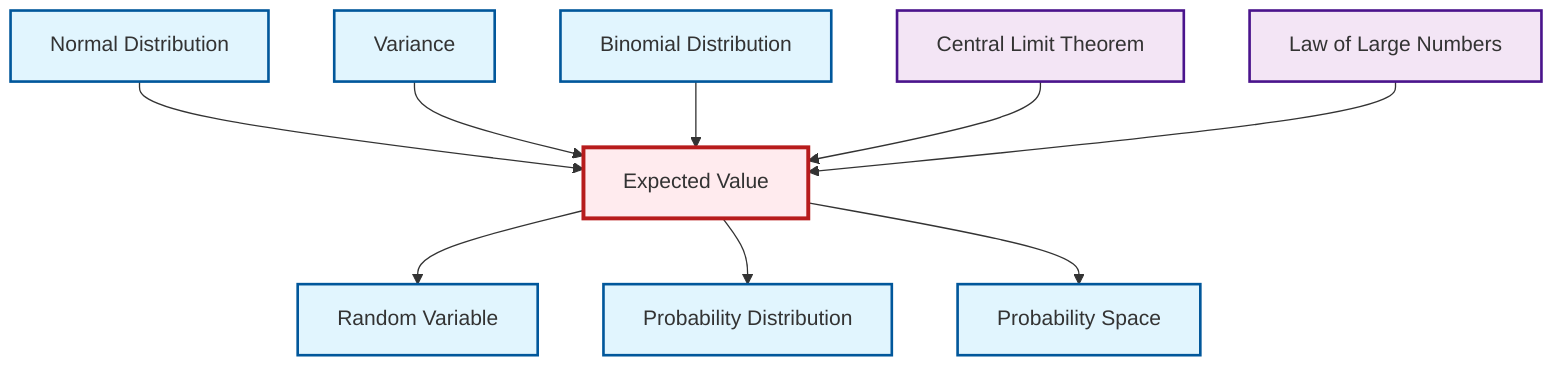 graph TD
    classDef definition fill:#e1f5fe,stroke:#01579b,stroke-width:2px
    classDef theorem fill:#f3e5f5,stroke:#4a148c,stroke-width:2px
    classDef axiom fill:#fff3e0,stroke:#e65100,stroke-width:2px
    classDef example fill:#e8f5e9,stroke:#1b5e20,stroke-width:2px
    classDef current fill:#ffebee,stroke:#b71c1c,stroke-width:3px
    def-probability-space["Probability Space"]:::definition
    def-expectation["Expected Value"]:::definition
    thm-law-of-large-numbers["Law of Large Numbers"]:::theorem
    def-variance["Variance"]:::definition
    def-probability-distribution["Probability Distribution"]:::definition
    def-normal-distribution["Normal Distribution"]:::definition
    thm-central-limit["Central Limit Theorem"]:::theorem
    def-binomial-distribution["Binomial Distribution"]:::definition
    def-random-variable["Random Variable"]:::definition
    def-normal-distribution --> def-expectation
    def-variance --> def-expectation
    def-binomial-distribution --> def-expectation
    def-expectation --> def-random-variable
    def-expectation --> def-probability-distribution
    thm-central-limit --> def-expectation
    thm-law-of-large-numbers --> def-expectation
    def-expectation --> def-probability-space
    class def-expectation current